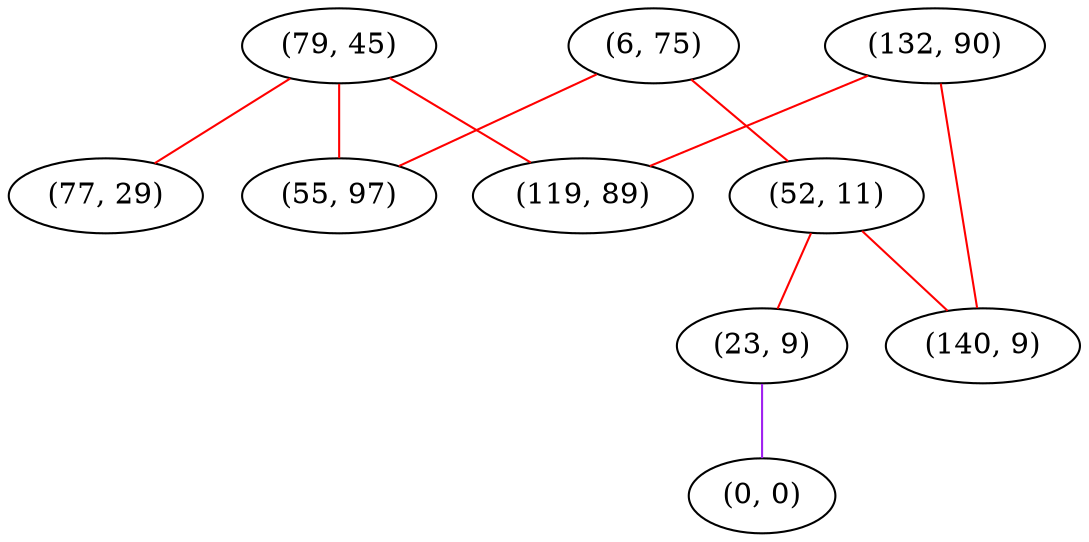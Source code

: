graph "" {
"(79, 45)";
"(6, 75)";
"(52, 11)";
"(23, 9)";
"(132, 90)";
"(0, 0)";
"(77, 29)";
"(55, 97)";
"(140, 9)";
"(119, 89)";
"(79, 45)" -- "(119, 89)"  [color=red, key=0, weight=1];
"(79, 45)" -- "(77, 29)"  [color=red, key=0, weight=1];
"(79, 45)" -- "(55, 97)"  [color=red, key=0, weight=1];
"(6, 75)" -- "(52, 11)"  [color=red, key=0, weight=1];
"(6, 75)" -- "(55, 97)"  [color=red, key=0, weight=1];
"(52, 11)" -- "(140, 9)"  [color=red, key=0, weight=1];
"(52, 11)" -- "(23, 9)"  [color=red, key=0, weight=1];
"(23, 9)" -- "(0, 0)"  [color=purple, key=0, weight=4];
"(132, 90)" -- "(140, 9)"  [color=red, key=0, weight=1];
"(132, 90)" -- "(119, 89)"  [color=red, key=0, weight=1];
}
